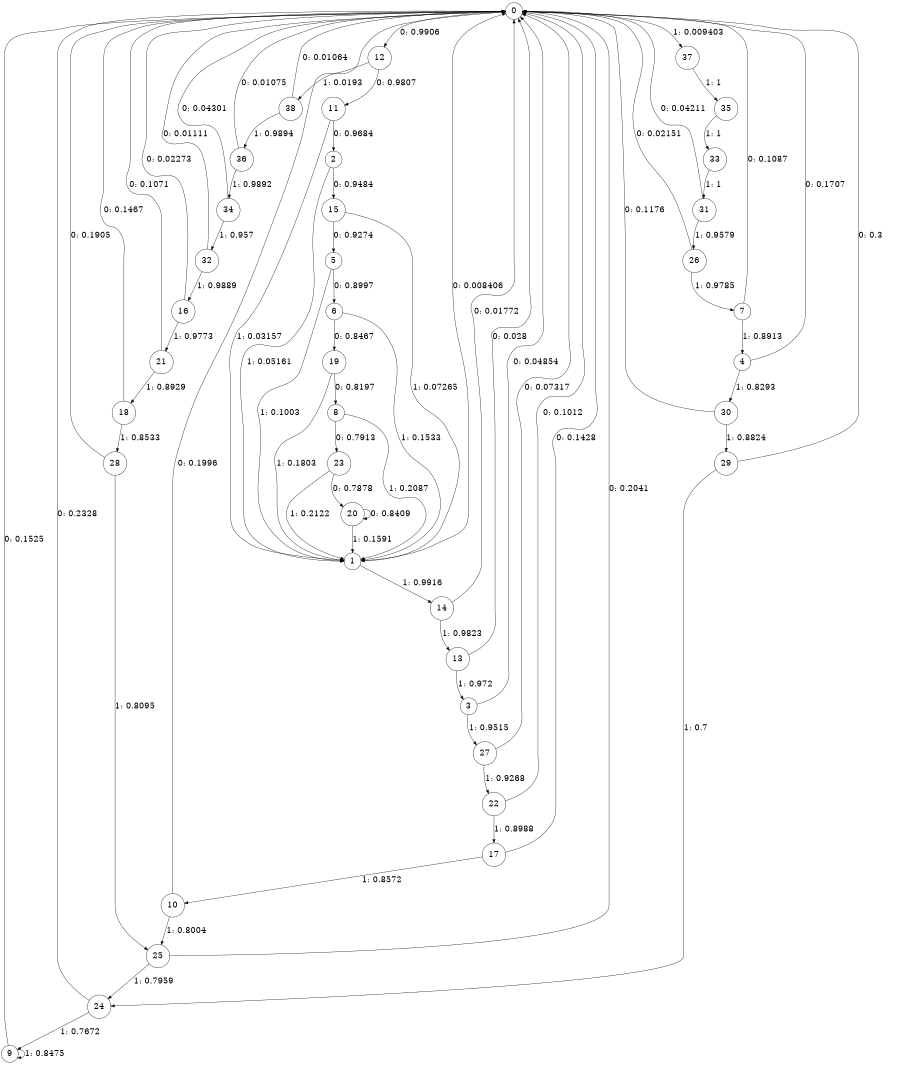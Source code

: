 digraph "ch4_random_source_L12" {
size = "6,8.5";
ratio = "fill";
node [shape = circle];
node [fontsize = 24];
edge [fontsize = 24];
0 -> 12 [label = "0: 0.9906   "];
0 -> 37 [label = "1: 0.009403  "];
1 -> 0 [label = "0: 0.008406  "];
1 -> 14 [label = "1: 0.9916   "];
2 -> 15 [label = "0: 0.9484   "];
2 -> 1 [label = "1: 0.05161  "];
3 -> 0 [label = "0: 0.04854  "];
3 -> 27 [label = "1: 0.9515   "];
4 -> 0 [label = "0: 0.1707   "];
4 -> 30 [label = "1: 0.8293   "];
5 -> 6 [label = "0: 0.8997   "];
5 -> 1 [label = "1: 0.1003   "];
6 -> 19 [label = "0: 0.8467   "];
6 -> 1 [label = "1: 0.1533   "];
7 -> 0 [label = "0: 0.1087   "];
7 -> 4 [label = "1: 0.8913   "];
8 -> 23 [label = "0: 0.7913   "];
8 -> 1 [label = "1: 0.2087   "];
9 -> 0 [label = "0: 0.1525   "];
9 -> 9 [label = "1: 0.8475   "];
10 -> 0 [label = "0: 0.1996   "];
10 -> 25 [label = "1: 0.8004   "];
11 -> 2 [label = "0: 0.9684   "];
11 -> 1 [label = "1: 0.03157  "];
12 -> 11 [label = "0: 0.9807   "];
12 -> 38 [label = "1: 0.0193   "];
13 -> 0 [label = "0: 0.028    "];
13 -> 3 [label = "1: 0.972    "];
14 -> 0 [label = "0: 0.01772  "];
14 -> 13 [label = "1: 0.9823   "];
15 -> 5 [label = "0: 0.9274   "];
15 -> 1 [label = "1: 0.07265  "];
16 -> 0 [label = "0: 0.02273  "];
16 -> 21 [label = "1: 0.9773   "];
17 -> 0 [label = "0: 0.1428   "];
17 -> 10 [label = "1: 0.8572   "];
18 -> 0 [label = "0: 0.1467   "];
18 -> 28 [label = "1: 0.8533   "];
19 -> 8 [label = "0: 0.8197   "];
19 -> 1 [label = "1: 0.1803   "];
20 -> 20 [label = "0: 0.8409   "];
20 -> 1 [label = "1: 0.1591   "];
21 -> 0 [label = "0: 0.1071   "];
21 -> 18 [label = "1: 0.8929   "];
22 -> 0 [label = "0: 0.1012   "];
22 -> 17 [label = "1: 0.8988   "];
23 -> 20 [label = "0: 0.7878   "];
23 -> 1 [label = "1: 0.2122   "];
24 -> 0 [label = "0: 0.2328   "];
24 -> 9 [label = "1: 0.7672   "];
25 -> 0 [label = "0: 0.2041   "];
25 -> 24 [label = "1: 0.7959   "];
26 -> 0 [label = "0: 0.02151  "];
26 -> 7 [label = "1: 0.9785   "];
27 -> 0 [label = "0: 0.07317  "];
27 -> 22 [label = "1: 0.9268   "];
28 -> 0 [label = "0: 0.1905   "];
28 -> 25 [label = "1: 0.8095   "];
29 -> 0 [label = "0: 0.3      "];
29 -> 24 [label = "1: 0.7      "];
30 -> 0 [label = "0: 0.1176   "];
30 -> 29 [label = "1: 0.8824   "];
31 -> 0 [label = "0: 0.04211  "];
31 -> 26 [label = "1: 0.9579   "];
32 -> 0 [label = "0: 0.01111  "];
32 -> 16 [label = "1: 0.9889   "];
33 -> 31 [label = "1: 1        "];
34 -> 0 [label = "0: 0.04301  "];
34 -> 32 [label = "1: 0.957    "];
35 -> 33 [label = "1: 1        "];
36 -> 0 [label = "0: 0.01075  "];
36 -> 34 [label = "1: 0.9892   "];
37 -> 35 [label = "1: 1        "];
38 -> 0 [label = "0: 0.01064  "];
38 -> 36 [label = "1: 0.9894   "];
}